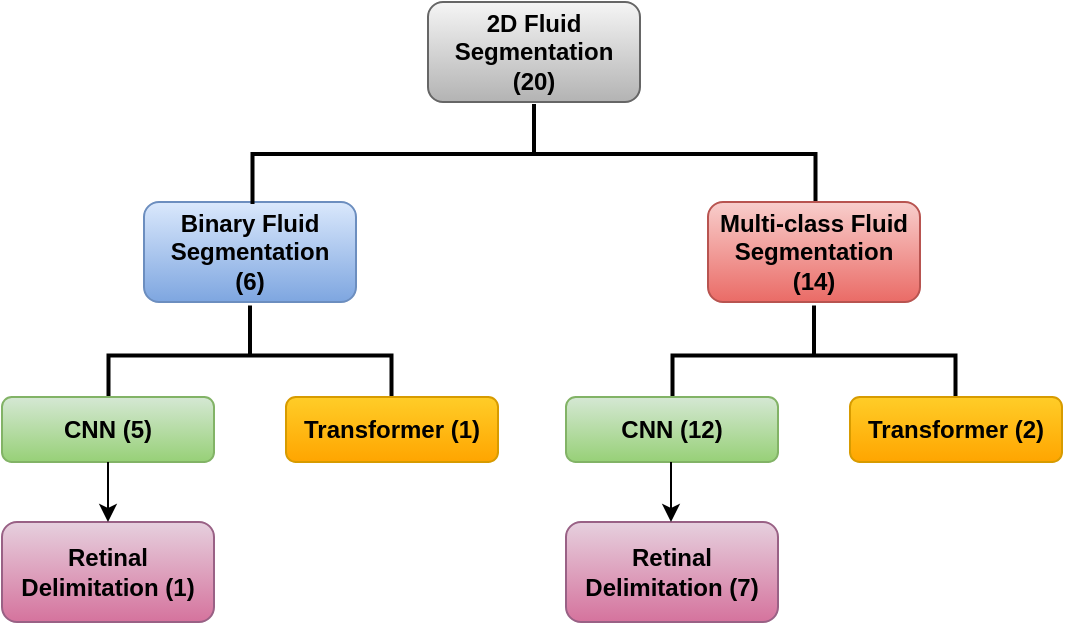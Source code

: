 <mxfile version="26.0.4">
  <diagram name="ArticlesSelection" id="jamtwrOvTJwfkREujlh_">
    <mxGraphModel dx="1282" dy="565" grid="1" gridSize="10" guides="1" tooltips="1" connect="1" arrows="1" fold="1" page="1" pageScale="1" pageWidth="827" pageHeight="1169" math="0" shadow="0">
      <root>
        <mxCell id="0" />
        <mxCell id="1" parent="0" />
        <mxCell id="6lrZ7uDYgWv-Zom-KdMy-2" value="2D Fluid Segmentation&lt;br&gt;&lt;div&gt;(20)&lt;/div&gt;" style="rounded=1;whiteSpace=wrap;html=1;fontStyle=1;fillColor=#f5f5f5;gradientColor=#b3b3b3;strokeColor=#666666;" parent="1" vertex="1">
          <mxGeometry x="361" y="40" width="106" height="50" as="geometry" />
        </mxCell>
        <mxCell id="6lrZ7uDYgWv-Zom-KdMy-4" value="Binary Fluid Segmentation&lt;div&gt;(6)&lt;/div&gt;" style="rounded=1;whiteSpace=wrap;html=1;fillColor=#dae8fc;strokeColor=#6c8ebf;glass=0;shadow=0;gradientColor=#7ea6e0;fontStyle=1" parent="1" vertex="1">
          <mxGeometry x="219" y="140" width="106" height="50" as="geometry" />
        </mxCell>
        <mxCell id="6lrZ7uDYgWv-Zom-KdMy-5" value="" style="strokeWidth=2;html=1;shape=mxgraph.flowchart.annotation_2;align=left;labelPosition=right;pointerEvents=1;rotation=90;" parent="1" vertex="1">
          <mxGeometry x="389" y="-24.75" width="50" height="281.5" as="geometry" />
        </mxCell>
        <mxCell id="6lrZ7uDYgWv-Zom-KdMy-6" value="Multi-class Fluid Segmentation&lt;div&gt;(14)&lt;/div&gt;" style="rounded=1;whiteSpace=wrap;html=1;fillColor=#f8cecc;strokeColor=#b85450;gradientColor=#ea6b66;fontStyle=1" parent="1" vertex="1">
          <mxGeometry x="501" y="140" width="106" height="50" as="geometry" />
        </mxCell>
        <mxCell id="6lrZ7uDYgWv-Zom-KdMy-7" value="" style="strokeWidth=2;html=1;shape=mxgraph.flowchart.annotation_2;align=left;labelPosition=right;pointerEvents=1;rotation=90;" parent="1" vertex="1">
          <mxGeometry x="247" y="146" width="50" height="141.5" as="geometry" />
        </mxCell>
        <mxCell id="6lrZ7uDYgWv-Zom-KdMy-8" value="CNN (5)" style="rounded=1;whiteSpace=wrap;html=1;fillColor=#d5e8d4;strokeColor=#82b366;glass=0;shadow=0;gradientColor=#97d077;fontStyle=1" parent="1" vertex="1">
          <mxGeometry x="148" y="237.5" width="106" height="32.5" as="geometry" />
        </mxCell>
        <mxCell id="6lrZ7uDYgWv-Zom-KdMy-9" value="Transformer (1)" style="rounded=1;whiteSpace=wrap;html=1;fillColor=#ffcd28;strokeColor=#d79b00;glass=0;shadow=0;gradientColor=#ffa500;fontStyle=1" parent="1" vertex="1">
          <mxGeometry x="290" y="237.5" width="106" height="32.5" as="geometry" />
        </mxCell>
        <mxCell id="6lrZ7uDYgWv-Zom-KdMy-10" value="" style="strokeWidth=2;html=1;shape=mxgraph.flowchart.annotation_2;align=left;labelPosition=right;pointerEvents=1;rotation=90;" parent="1" vertex="1">
          <mxGeometry x="529" y="146" width="50" height="141.5" as="geometry" />
        </mxCell>
        <mxCell id="6lrZ7uDYgWv-Zom-KdMy-11" value="CNN (12)" style="rounded=1;whiteSpace=wrap;html=1;fillColor=#d5e8d4;strokeColor=#82b366;glass=0;shadow=0;gradientColor=#97d077;fontStyle=1" parent="1" vertex="1">
          <mxGeometry x="430" y="237.5" width="106" height="32.5" as="geometry" />
        </mxCell>
        <mxCell id="6lrZ7uDYgWv-Zom-KdMy-12" value="Transformer&amp;nbsp;&lt;span style=&quot;background-color: initial;&quot;&gt;(2)&lt;/span&gt;" style="rounded=1;whiteSpace=wrap;html=1;fillColor=#ffcd28;strokeColor=#d79b00;glass=0;shadow=0;gradientColor=#ffa500;fontStyle=1" parent="1" vertex="1">
          <mxGeometry x="572" y="237.5" width="106" height="32.5" as="geometry" />
        </mxCell>
        <mxCell id="6lrZ7uDYgWv-Zom-KdMy-13" value="Retinal Delimitation (1)" style="rounded=1;whiteSpace=wrap;html=1;fillColor=#e6d0de;strokeColor=#996185;glass=0;shadow=0;gradientColor=#d5739d;fontStyle=1" parent="1" vertex="1">
          <mxGeometry x="148" y="300" width="106" height="50" as="geometry" />
        </mxCell>
        <mxCell id="6lrZ7uDYgWv-Zom-KdMy-15" value="Retinal Delimitation&amp;nbsp;&lt;span style=&quot;background-color: initial;&quot;&gt;(7)&lt;/span&gt;" style="rounded=1;whiteSpace=wrap;html=1;fillColor=#e6d0de;strokeColor=#996185;glass=0;shadow=0;gradientColor=#d5739d;fontStyle=1" parent="1" vertex="1">
          <mxGeometry x="430" y="300" width="106" height="50" as="geometry" />
        </mxCell>
        <mxCell id="6lrZ7uDYgWv-Zom-KdMy-16" value="" style="endArrow=classic;html=1;rounded=0;exitX=0.5;exitY=1;exitDx=0;exitDy=0;entryX=0.5;entryY=0;entryDx=0;entryDy=0;strokeWidth=1;" parent="1" source="6lrZ7uDYgWv-Zom-KdMy-8" target="6lrZ7uDYgWv-Zom-KdMy-13" edge="1">
          <mxGeometry width="50" height="50" relative="1" as="geometry">
            <mxPoint x="390" y="240" as="sourcePoint" />
            <mxPoint x="440" y="190" as="targetPoint" />
          </mxGeometry>
        </mxCell>
        <mxCell id="6lrZ7uDYgWv-Zom-KdMy-17" value="" style="endArrow=classic;html=1;rounded=0;exitX=0.5;exitY=1;exitDx=0;exitDy=0;entryX=0.5;entryY=0;entryDx=0;entryDy=0;strokeWidth=1;" parent="1" edge="1">
          <mxGeometry width="50" height="50" relative="1" as="geometry">
            <mxPoint x="482.5" y="270" as="sourcePoint" />
            <mxPoint x="482.5" y="300" as="targetPoint" />
          </mxGeometry>
        </mxCell>
      </root>
    </mxGraphModel>
  </diagram>
</mxfile>
